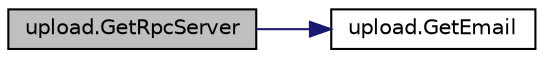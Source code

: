 digraph "upload.GetRpcServer"
{
  edge [fontname="Helvetica",fontsize="10",labelfontname="Helvetica",labelfontsize="10"];
  node [fontname="Helvetica",fontsize="10",shape=record];
  rankdir="LR";
  Node49 [label="upload.GetRpcServer",height=0.2,width=0.4,color="black", fillcolor="grey75", style="filled", fontcolor="black"];
  Node49 -> Node50 [color="midnightblue",fontsize="10",style="solid",fontname="Helvetica"];
  Node50 [label="upload.GetEmail",height=0.2,width=0.4,color="black", fillcolor="white", style="filled",URL="$d3/d3e/namespaceupload.html#a4f169469a6d43221ebd38cfd546484e1"];
}
